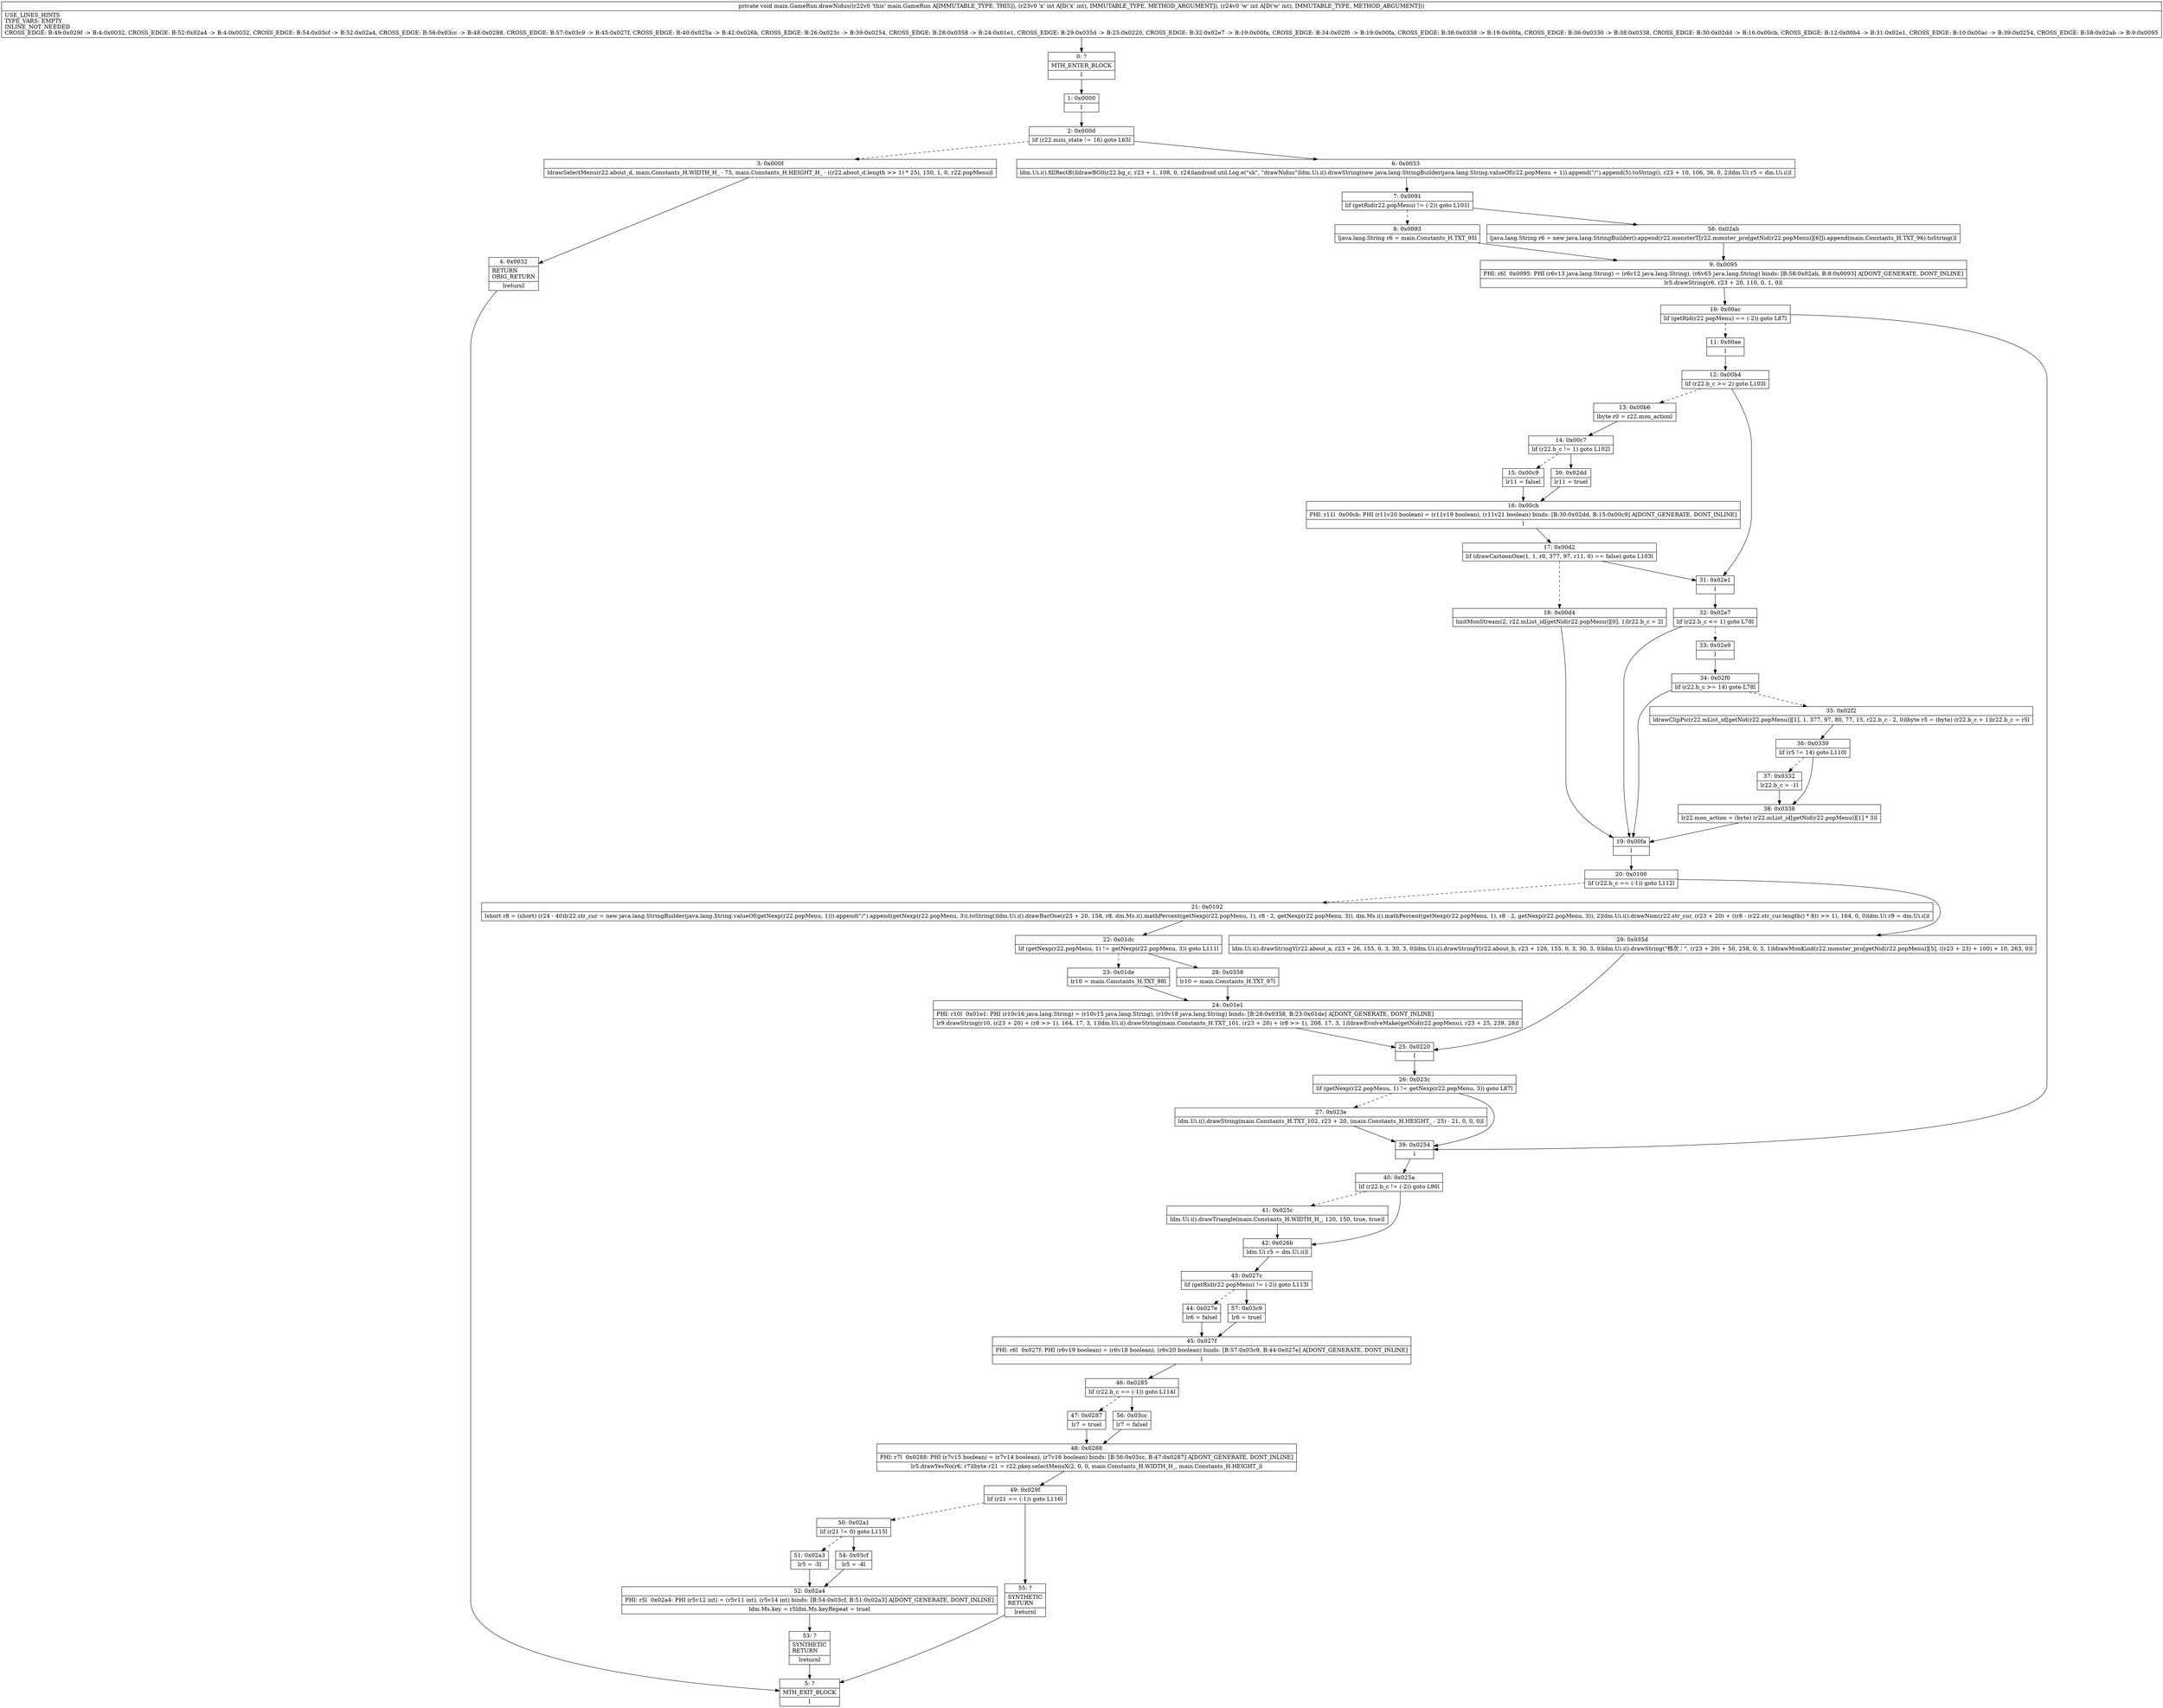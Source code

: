 digraph "CFG formain.GameRun.drawNidus(II)V" {
Node_0 [shape=record,label="{0\:\ ?|MTH_ENTER_BLOCK\l|l}"];
Node_1 [shape=record,label="{1\:\ 0x0000|l}"];
Node_2 [shape=record,label="{2\:\ 0x000d|lif (r22.mini_state != 16) goto L65l}"];
Node_3 [shape=record,label="{3\:\ 0x000f|ldrawSelectMenu(r22.about_d, main.Constants_H.WIDTH_H_ \- 75, main.Constants_H.HEIGHT_H_ \- ((r22.about_d.length \>\> 1) * 25), 150, 1, 0, r22.popMenu)l}"];
Node_4 [shape=record,label="{4\:\ 0x0032|RETURN\lORIG_RETURN\l|lreturnl}"];
Node_5 [shape=record,label="{5\:\ ?|MTH_EXIT_BLOCK\l|l}"];
Node_6 [shape=record,label="{6\:\ 0x0033|ldm.Ui.i().fillRectB()ldrawBG0(r22.bg_c, r23 + 1, 108, 0, r24)landroid.util.Log.e(\"sk\", \"drawNidus\")ldm.Ui.i().drawString(new java.lang.StringBuilder(java.lang.String.valueOf(r22.popMenu + 1)).append(\"\/\").append(5).toString(), r23 + 10, 106, 36, 0, 2)ldm.Ui r5 = dm.Ui.i()l}"];
Node_7 [shape=record,label="{7\:\ 0x0091|lif (getRid(r22.popMenu) != (\-2)) goto L101l}"];
Node_8 [shape=record,label="{8\:\ 0x0093|ljava.lang.String r6 = main.Constants_H.TXT_95l}"];
Node_9 [shape=record,label="{9\:\ 0x0095|PHI: r6l  0x0095: PHI (r6v13 java.lang.String) = (r6v12 java.lang.String), (r6v65 java.lang.String) binds: [B:58:0x02ab, B:8:0x0093] A[DONT_GENERATE, DONT_INLINE]\l|lr5.drawString(r6, r23 + 20, 110, 0, 1, 0)l}"];
Node_10 [shape=record,label="{10\:\ 0x00ac|lif (getRid(r22.popMenu) == (\-2)) goto L87l}"];
Node_11 [shape=record,label="{11\:\ 0x00ae|l}"];
Node_12 [shape=record,label="{12\:\ 0x00b4|lif (r22.b_c \>= 2) goto L103l}"];
Node_13 [shape=record,label="{13\:\ 0x00b6|lbyte r0 = r22.mon_actionl}"];
Node_14 [shape=record,label="{14\:\ 0x00c7|lif (r22.b_c != 1) goto L102l}"];
Node_15 [shape=record,label="{15\:\ 0x00c9|lr11 = falsel}"];
Node_16 [shape=record,label="{16\:\ 0x00cb|PHI: r11l  0x00cb: PHI (r11v20 boolean) = (r11v19 boolean), (r11v21 boolean) binds: [B:30:0x02dd, B:15:0x00c9] A[DONT_GENERATE, DONT_INLINE]\l|l}"];
Node_17 [shape=record,label="{17\:\ 0x00d2|lif (drawCartoonOne(1, 1, r0, 377, 97, r11, 0) == false) goto L103l}"];
Node_18 [shape=record,label="{18\:\ 0x00d4|linitMonStream(2, r22.mList_id[getNid(r22.popMenu)][0], 1)lr22.b_c = 2l}"];
Node_19 [shape=record,label="{19\:\ 0x00fa|l}"];
Node_20 [shape=record,label="{20\:\ 0x0100|lif (r22.b_c == (\-1)) goto L112l}"];
Node_21 [shape=record,label="{21\:\ 0x0102|lshort r8 = (short) (r24 \- 40)lr22.str_cur = new java.lang.StringBuilder(java.lang.String.valueOf(getNexp(r22.popMenu, 1))).append(\"\/\").append(getNexp(r22.popMenu, 3)).toString()ldm.Ui.i().drawBarOne(r23 + 20, 158, r8, dm.Ms.i().mathPercent(getNexp(r22.popMenu, 1), r8 \- 2, getNexp(r22.popMenu, 3)), dm.Ms.i().mathPercent(getNexp(r22.popMenu, 1), r8 \- 2, getNexp(r22.popMenu, 3)), 2)ldm.Ui.i().drawNum(r22.str_cur, (r23 + 20) + ((r8 \- (r22.str_cur.length() * 8)) \>\> 1), 164, 0, 0)ldm.Ui r9 = dm.Ui.i()l}"];
Node_22 [shape=record,label="{22\:\ 0x01dc|lif (getNexp(r22.popMenu, 1) != getNexp(r22.popMenu, 3)) goto L111l}"];
Node_23 [shape=record,label="{23\:\ 0x01de|lr10 = main.Constants_H.TXT_98l}"];
Node_24 [shape=record,label="{24\:\ 0x01e1|PHI: r10l  0x01e1: PHI (r10v16 java.lang.String) = (r10v15 java.lang.String), (r10v18 java.lang.String) binds: [B:28:0x0358, B:23:0x01de] A[DONT_GENERATE, DONT_INLINE]\l|lr9.drawString(r10, (r23 + 20) + (r8 \>\> 1), 164, 17, 3, 1)ldm.Ui.i().drawString(main.Constants_H.TXT_101, (r23 + 20) + (r8 \>\> 1), 208, 17, 3, 1)ldrawEvolveMake(getNid(r22.popMenu), r23 + 25, 239, 28)l}"];
Node_25 [shape=record,label="{25\:\ 0x0220|l}"];
Node_26 [shape=record,label="{26\:\ 0x023c|lif (getNexp(r22.popMenu, 1) != getNexp(r22.popMenu, 3)) goto L87l}"];
Node_27 [shape=record,label="{27\:\ 0x023e|ldm.Ui.i().drawString(main.Constants_H.TXT_102, r23 + 20, (main.Constants_H.HEIGHT_ \- 25) \- 21, 0, 0, 0)l}"];
Node_28 [shape=record,label="{28\:\ 0x0358|lr10 = main.Constants_H.TXT_97l}"];
Node_29 [shape=record,label="{29\:\ 0x035d|ldm.Ui.i().drawStringY(r22.about_a, r23 + 26, 155, 0, 3, 30, 3, 0)ldm.Ui.i().drawStringY(r22.about_b, r23 + 126, 155, 0, 3, 30, 3, 0)ldm.Ui.i().drawString(\"档次：\", (r23 + 20) + 50, 258, 0, 3, 1)ldrawMonKind(r22.monster_pro[getNid(r22.popMenu)][5], ((r23 + 23) + 100) + 10, 263, 0)l}"];
Node_30 [shape=record,label="{30\:\ 0x02dd|lr11 = truel}"];
Node_31 [shape=record,label="{31\:\ 0x02e1|l}"];
Node_32 [shape=record,label="{32\:\ 0x02e7|lif (r22.b_c \<= 1) goto L78l}"];
Node_33 [shape=record,label="{33\:\ 0x02e9|l}"];
Node_34 [shape=record,label="{34\:\ 0x02f0|lif (r22.b_c \>= 14) goto L78l}"];
Node_35 [shape=record,label="{35\:\ 0x02f2|ldrawClipPic(r22.mList_id[getNid(r22.popMenu)][1], 1, 377, 97, 80, 77, 15, r22.b_c \- 2, 0)lbyte r5 = (byte) (r22.b_c + 1)lr22.b_c = r5l}"];
Node_36 [shape=record,label="{36\:\ 0x0330|lif (r5 != 14) goto L110l}"];
Node_37 [shape=record,label="{37\:\ 0x0332|lr22.b_c = \-1l}"];
Node_38 [shape=record,label="{38\:\ 0x0338|lr22.mon_action = (byte) (r22.mList_id[getNid(r22.popMenu)][1] * 3)l}"];
Node_39 [shape=record,label="{39\:\ 0x0254|l}"];
Node_40 [shape=record,label="{40\:\ 0x025a|lif (r22.b_c != (\-2)) goto L90l}"];
Node_41 [shape=record,label="{41\:\ 0x025c|ldm.Ui.i().drawTriangle(main.Constants_H.WIDTH_H_, 120, 150, true, true)l}"];
Node_42 [shape=record,label="{42\:\ 0x026b|ldm.Ui r5 = dm.Ui.i()l}"];
Node_43 [shape=record,label="{43\:\ 0x027c|lif (getRid(r22.popMenu) != (\-2)) goto L113l}"];
Node_44 [shape=record,label="{44\:\ 0x027e|lr6 = falsel}"];
Node_45 [shape=record,label="{45\:\ 0x027f|PHI: r6l  0x027f: PHI (r6v19 boolean) = (r6v18 boolean), (r6v20 boolean) binds: [B:57:0x03c9, B:44:0x027e] A[DONT_GENERATE, DONT_INLINE]\l|l}"];
Node_46 [shape=record,label="{46\:\ 0x0285|lif (r22.b_c == (\-1)) goto L114l}"];
Node_47 [shape=record,label="{47\:\ 0x0287|lr7 = truel}"];
Node_48 [shape=record,label="{48\:\ 0x0288|PHI: r7l  0x0288: PHI (r7v15 boolean) = (r7v14 boolean), (r7v16 boolean) binds: [B:56:0x03cc, B:47:0x0287] A[DONT_GENERATE, DONT_INLINE]\l|lr5.drawYesNo(r6, r7)lbyte r21 = r22.pkey.selectMenuX(2, 0, 0, main.Constants_H.WIDTH_H_, main.Constants_H.HEIGHT_)l}"];
Node_49 [shape=record,label="{49\:\ 0x029f|lif (r21 == (\-1)) goto L116l}"];
Node_50 [shape=record,label="{50\:\ 0x02a1|lif (r21 != 0) goto L115l}"];
Node_51 [shape=record,label="{51\:\ 0x02a3|lr5 = \-3l}"];
Node_52 [shape=record,label="{52\:\ 0x02a4|PHI: r5l  0x02a4: PHI (r5v12 int) = (r5v11 int), (r5v14 int) binds: [B:54:0x03cf, B:51:0x02a3] A[DONT_GENERATE, DONT_INLINE]\l|ldm.Ms.key = r5ldm.Ms.keyRepeat = truel}"];
Node_53 [shape=record,label="{53\:\ ?|SYNTHETIC\lRETURN\l|lreturnl}"];
Node_54 [shape=record,label="{54\:\ 0x03cf|lr5 = \-4l}"];
Node_55 [shape=record,label="{55\:\ ?|SYNTHETIC\lRETURN\l|lreturnl}"];
Node_56 [shape=record,label="{56\:\ 0x03cc|lr7 = falsel}"];
Node_57 [shape=record,label="{57\:\ 0x03c9|lr6 = truel}"];
Node_58 [shape=record,label="{58\:\ 0x02ab|ljava.lang.String r6 = new java.lang.StringBuilder().append(r22.monsterT[r22.monster_pro[getNid(r22.popMenu)][6]]).append(main.Constants_H.TXT_96).toString()l}"];
MethodNode[shape=record,label="{private void main.GameRun.drawNidus((r22v0 'this' main.GameRun A[IMMUTABLE_TYPE, THIS]), (r23v0 'x' int A[D('x' int), IMMUTABLE_TYPE, METHOD_ARGUMENT]), (r24v0 'w' int A[D('w' int), IMMUTABLE_TYPE, METHOD_ARGUMENT]))  | USE_LINES_HINTS\lTYPE_VARS: EMPTY\lINLINE_NOT_NEEDED\lCROSS_EDGE: B:49:0x029f \-\> B:4:0x0032, CROSS_EDGE: B:52:0x02a4 \-\> B:4:0x0032, CROSS_EDGE: B:54:0x03cf \-\> B:52:0x02a4, CROSS_EDGE: B:56:0x03cc \-\> B:48:0x0288, CROSS_EDGE: B:57:0x03c9 \-\> B:45:0x027f, CROSS_EDGE: B:40:0x025a \-\> B:42:0x026b, CROSS_EDGE: B:26:0x023c \-\> B:39:0x0254, CROSS_EDGE: B:28:0x0358 \-\> B:24:0x01e1, CROSS_EDGE: B:29:0x035d \-\> B:25:0x0220, CROSS_EDGE: B:32:0x02e7 \-\> B:19:0x00fa, CROSS_EDGE: B:34:0x02f0 \-\> B:19:0x00fa, CROSS_EDGE: B:38:0x0338 \-\> B:19:0x00fa, CROSS_EDGE: B:36:0x0330 \-\> B:38:0x0338, CROSS_EDGE: B:30:0x02dd \-\> B:16:0x00cb, CROSS_EDGE: B:12:0x00b4 \-\> B:31:0x02e1, CROSS_EDGE: B:10:0x00ac \-\> B:39:0x0254, CROSS_EDGE: B:58:0x02ab \-\> B:9:0x0095\l}"];
MethodNode -> Node_0;
Node_0 -> Node_1;
Node_1 -> Node_2;
Node_2 -> Node_3[style=dashed];
Node_2 -> Node_6;
Node_3 -> Node_4;
Node_4 -> Node_5;
Node_6 -> Node_7;
Node_7 -> Node_8[style=dashed];
Node_7 -> Node_58;
Node_8 -> Node_9;
Node_9 -> Node_10;
Node_10 -> Node_11[style=dashed];
Node_10 -> Node_39;
Node_11 -> Node_12;
Node_12 -> Node_13[style=dashed];
Node_12 -> Node_31;
Node_13 -> Node_14;
Node_14 -> Node_15[style=dashed];
Node_14 -> Node_30;
Node_15 -> Node_16;
Node_16 -> Node_17;
Node_17 -> Node_18[style=dashed];
Node_17 -> Node_31;
Node_18 -> Node_19;
Node_19 -> Node_20;
Node_20 -> Node_21[style=dashed];
Node_20 -> Node_29;
Node_21 -> Node_22;
Node_22 -> Node_23[style=dashed];
Node_22 -> Node_28;
Node_23 -> Node_24;
Node_24 -> Node_25;
Node_25 -> Node_26;
Node_26 -> Node_27[style=dashed];
Node_26 -> Node_39;
Node_27 -> Node_39;
Node_28 -> Node_24;
Node_29 -> Node_25;
Node_30 -> Node_16;
Node_31 -> Node_32;
Node_32 -> Node_19;
Node_32 -> Node_33[style=dashed];
Node_33 -> Node_34;
Node_34 -> Node_19;
Node_34 -> Node_35[style=dashed];
Node_35 -> Node_36;
Node_36 -> Node_37[style=dashed];
Node_36 -> Node_38;
Node_37 -> Node_38;
Node_38 -> Node_19;
Node_39 -> Node_40;
Node_40 -> Node_41[style=dashed];
Node_40 -> Node_42;
Node_41 -> Node_42;
Node_42 -> Node_43;
Node_43 -> Node_44[style=dashed];
Node_43 -> Node_57;
Node_44 -> Node_45;
Node_45 -> Node_46;
Node_46 -> Node_47[style=dashed];
Node_46 -> Node_56;
Node_47 -> Node_48;
Node_48 -> Node_49;
Node_49 -> Node_50[style=dashed];
Node_49 -> Node_55;
Node_50 -> Node_51[style=dashed];
Node_50 -> Node_54;
Node_51 -> Node_52;
Node_52 -> Node_53;
Node_53 -> Node_5;
Node_54 -> Node_52;
Node_55 -> Node_5;
Node_56 -> Node_48;
Node_57 -> Node_45;
Node_58 -> Node_9;
}

